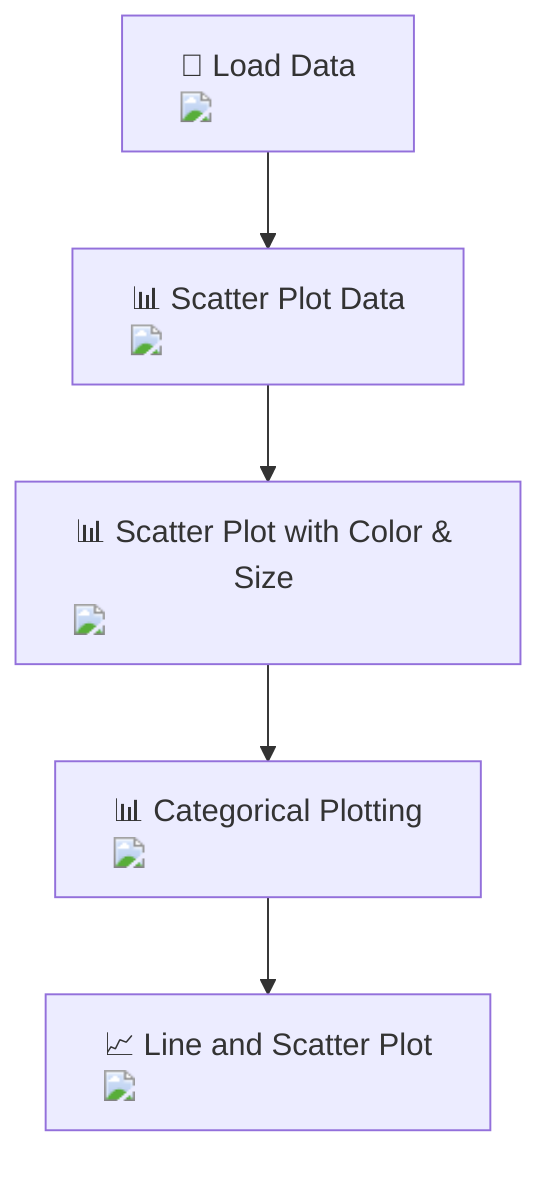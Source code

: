 flowchart TD
    A["📂 Load Data <img src='file.svg' />"] --> B["📊 Scatter Plot Data <img src='scatter_plot_template.svg' />"]
    B --> C["📊 Scatter Plot with Color & Size <img src='scatter_plot_template.svg' />"]
    C --> D["📊 Categorical Plotting <img src='barplot_template.svg' />"]
    D --> E["📈 Line and Scatter Plot <img src='lineplot_template.svg' />"]